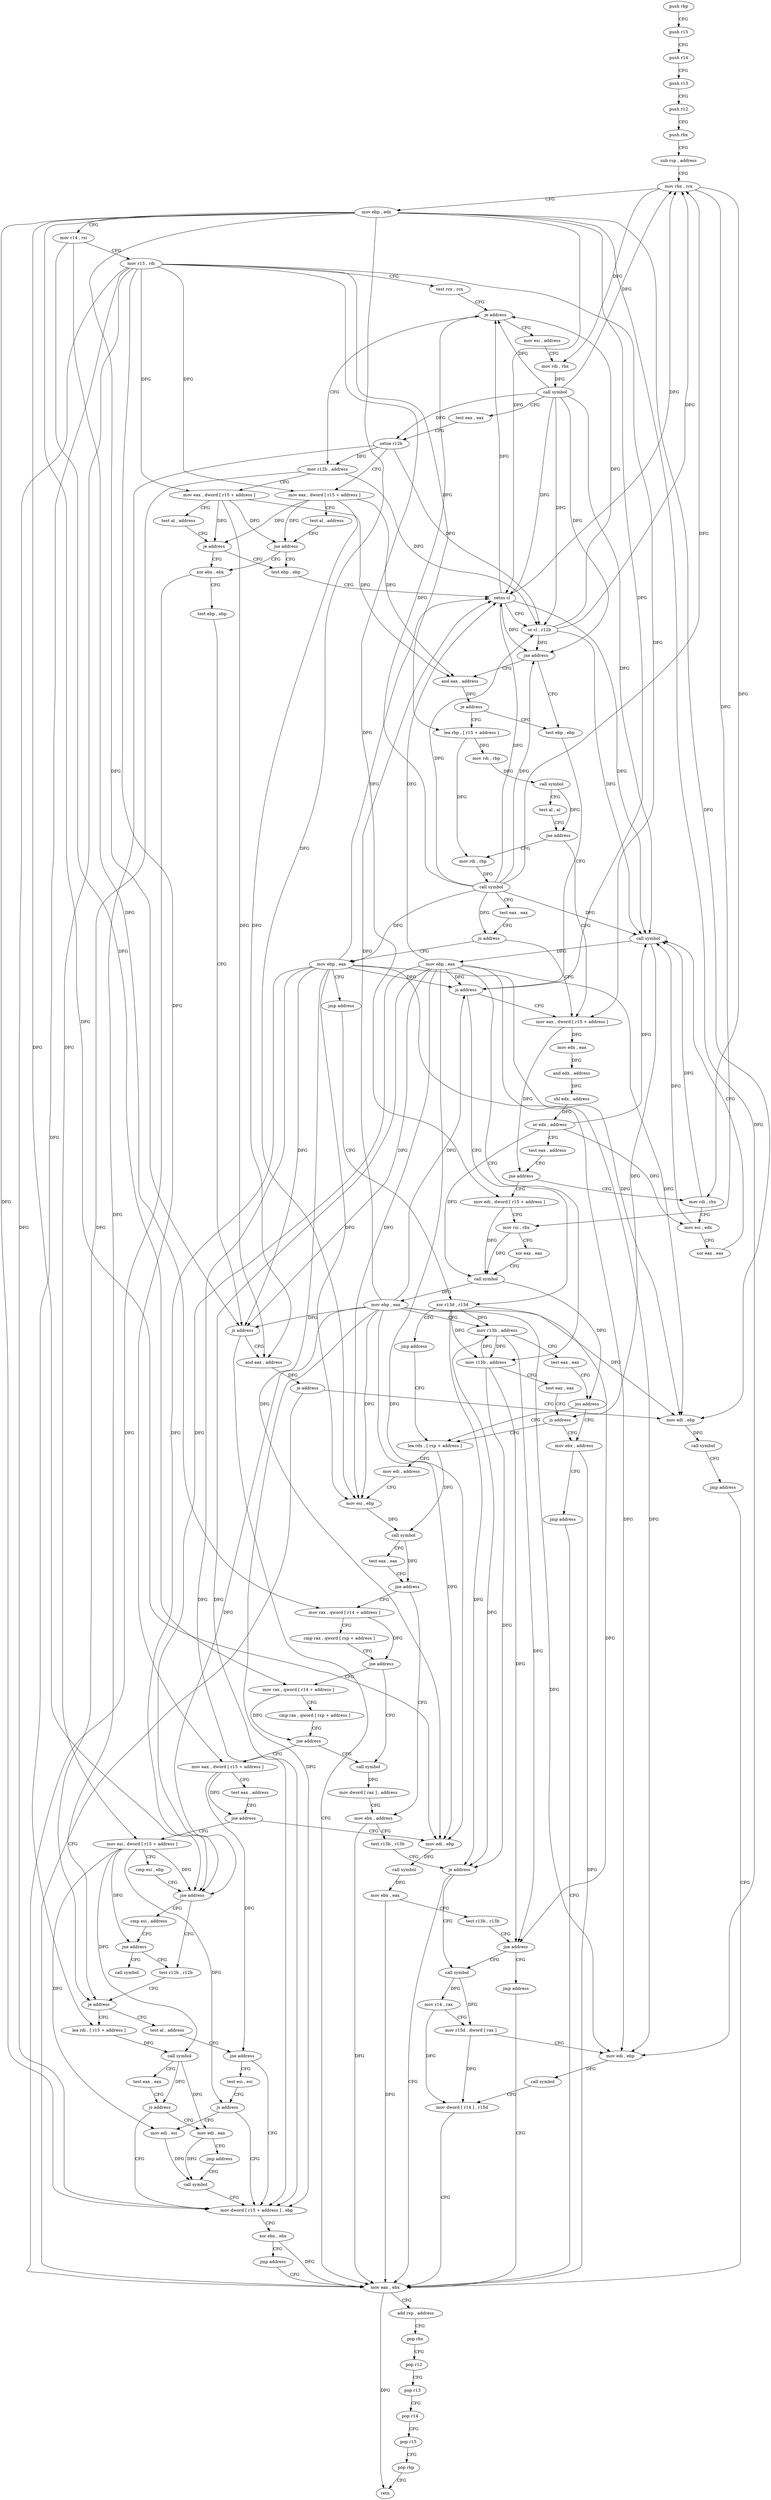 digraph "func" {
"4275488" [label = "push rbp" ]
"4275489" [label = "push r15" ]
"4275491" [label = "push r14" ]
"4275493" [label = "push r13" ]
"4275495" [label = "push r12" ]
"4275497" [label = "push rbx" ]
"4275498" [label = "sub rsp , address" ]
"4275505" [label = "mov rbx , rcx" ]
"4275508" [label = "mov ebp , edx" ]
"4275510" [label = "mov r14 , rsi" ]
"4275513" [label = "mov r15 , rdi" ]
"4275516" [label = "test rcx , rcx" ]
"4275519" [label = "je address" ]
"4275597" [label = "mov r12b , address" ]
"4275521" [label = "mov esi , address" ]
"4275600" [label = "mov eax , dword [ r15 + address ]" ]
"4275604" [label = "test al , address" ]
"4275606" [label = "je address" ]
"4275548" [label = "test ebp , ebp" ]
"4275608" [label = "xor ebx , ebx" ]
"4275526" [label = "mov rdi , rbx" ]
"4275529" [label = "call symbol" ]
"4275534" [label = "test eax , eax" ]
"4275536" [label = "setne r12b" ]
"4275540" [label = "mov eax , dword [ r15 + address ]" ]
"4275544" [label = "test al , address" ]
"4275546" [label = "jne address" ]
"4275550" [label = "setns cl" ]
"4275553" [label = "or cl , r12b" ]
"4275556" [label = "jne address" ]
"4275641" [label = "test ebp , ebp" ]
"4275558" [label = "and eax , address" ]
"4275610" [label = "test ebp , ebp" ]
"4275612" [label = "js address" ]
"4275838" [label = "mov eax , ebx" ]
"4275618" [label = "and eax , address" ]
"4275643" [label = "js address" ]
"4275650" [label = "mov eax , dword [ r15 + address ]" ]
"4275645" [label = "xor r13d , r13d" ]
"4275563" [label = "je address" ]
"4275565" [label = "lea rbp , [ r15 + address ]" ]
"4275840" [label = "add rsp , address" ]
"4275847" [label = "pop rbx" ]
"4275848" [label = "pop r12" ]
"4275850" [label = "pop r13" ]
"4275852" [label = "pop r14" ]
"4275854" [label = "pop r15" ]
"4275856" [label = "pop rbp" ]
"4275857" [label = "retn" ]
"4275623" [label = "je address" ]
"4275629" [label = "mov edi , ebp" ]
"4275654" [label = "mov edx , eax" ]
"4275656" [label = "and edx , address" ]
"4275659" [label = "shl edx , address" ]
"4275662" [label = "or edx , address" ]
"4275668" [label = "test eax , address" ]
"4275673" [label = "jne address" ]
"4275766" [label = "mov edi , dword [ r15 + address ]" ]
"4275675" [label = "mov rdi , rbx" ]
"4275648" [label = "jmp address" ]
"4275696" [label = "lea rdx , [ rsp + address ]" ]
"4275569" [label = "mov rdi , rbp" ]
"4275572" [label = "call symbol" ]
"4275577" [label = "test al , al" ]
"4275579" [label = "jne address" ]
"4275581" [label = "mov rdi , rbp" ]
"4275631" [label = "call symbol" ]
"4275636" [label = "jmp address" ]
"4275770" [label = "mov rsi , rbx" ]
"4275773" [label = "xor eax , eax" ]
"4275775" [label = "call symbol" ]
"4275780" [label = "mov ebp , eax" ]
"4275782" [label = "mov r13b , address" ]
"4275785" [label = "test eax , eax" ]
"4275787" [label = "jns address" ]
"4275789" [label = "mov ebx , address" ]
"4275678" [label = "mov esi , edx" ]
"4275680" [label = "xor eax , eax" ]
"4275682" [label = "call symbol" ]
"4275687" [label = "mov ebp , eax" ]
"4275689" [label = "mov r13b , address" ]
"4275692" [label = "test eax , eax" ]
"4275694" [label = "js address" ]
"4275701" [label = "mov edi , address" ]
"4275706" [label = "mov esi , ebp" ]
"4275708" [label = "call symbol" ]
"4275713" [label = "test eax , eax" ]
"4275715" [label = "jne address" ]
"4275807" [label = "mov ebx , address" ]
"4275717" [label = "mov rax , qword [ r14 + address ]" ]
"4275584" [label = "call symbol" ]
"4275589" [label = "test eax , eax" ]
"4275591" [label = "js address" ]
"4275593" [label = "mov ebp , eax" ]
"4275794" [label = "jmp address" ]
"4275812" [label = "test r13b , r13b" ]
"4275815" [label = "je address" ]
"4275817" [label = "call symbol" ]
"4275721" [label = "cmp rax , qword [ rsp + address ]" ]
"4275726" [label = "jne address" ]
"4275796" [label = "call symbol" ]
"4275728" [label = "mov rax , qword [ r14 + address ]" ]
"4275595" [label = "jmp address" ]
"4275822" [label = "mov r14 , rax" ]
"4275825" [label = "mov r15d , dword [ rax ]" ]
"4275828" [label = "mov edi , ebp" ]
"4275830" [label = "call symbol" ]
"4275835" [label = "mov dword [ r14 ] , r15d" ]
"4275801" [label = "mov dword [ rax ] , address" ]
"4275732" [label = "cmp rax , qword [ rsp + address ]" ]
"4275737" [label = "jne address" ]
"4275739" [label = "mov eax , dword [ r15 + address ]" ]
"4275743" [label = "test eax , address" ]
"4275748" [label = "jne address" ]
"4275858" [label = "mov esi , dword [ r15 + address ]" ]
"4275750" [label = "mov edi , ebp" ]
"4275862" [label = "cmp esi , ebp" ]
"4275864" [label = "jne address" ]
"4275871" [label = "test r12b , r12b" ]
"4275866" [label = "cmp esi , address" ]
"4275752" [label = "call symbol" ]
"4275757" [label = "mov ebx , eax" ]
"4275759" [label = "test r13b , r13b" ]
"4275762" [label = "jne address" ]
"4275764" [label = "jmp address" ]
"4275874" [label = "je address" ]
"4275893" [label = "test al , address" ]
"4275876" [label = "lea rdi , [ r15 + address ]" ]
"4275869" [label = "jne address" ]
"4275916" [label = "call symbol" ]
"4275895" [label = "jne address" ]
"4275908" [label = "mov dword [ r15 + address ] , ebp" ]
"4275897" [label = "test esi , esi" ]
"4275880" [label = "call symbol" ]
"4275885" [label = "test eax , eax" ]
"4275887" [label = "js address" ]
"4275889" [label = "mov edi , eax" ]
"4275912" [label = "xor ebx , ebx" ]
"4275914" [label = "jmp address" ]
"4275899" [label = "js address" ]
"4275901" [label = "mov edi , esi" ]
"4275891" [label = "jmp address" ]
"4275903" [label = "call symbol" ]
"4275488" -> "4275489" [ label = "CFG" ]
"4275489" -> "4275491" [ label = "CFG" ]
"4275491" -> "4275493" [ label = "CFG" ]
"4275493" -> "4275495" [ label = "CFG" ]
"4275495" -> "4275497" [ label = "CFG" ]
"4275497" -> "4275498" [ label = "CFG" ]
"4275498" -> "4275505" [ label = "CFG" ]
"4275505" -> "4275508" [ label = "CFG" ]
"4275505" -> "4275526" [ label = "DFG" ]
"4275505" -> "4275770" [ label = "DFG" ]
"4275505" -> "4275675" [ label = "DFG" ]
"4275508" -> "4275510" [ label = "CFG" ]
"4275508" -> "4275550" [ label = "DFG" ]
"4275508" -> "4275612" [ label = "DFG" ]
"4275508" -> "4275643" [ label = "DFG" ]
"4275508" -> "4275629" [ label = "DFG" ]
"4275508" -> "4275706" [ label = "DFG" ]
"4275508" -> "4275828" [ label = "DFG" ]
"4275508" -> "4275864" [ label = "DFG" ]
"4275508" -> "4275750" [ label = "DFG" ]
"4275508" -> "4275908" [ label = "DFG" ]
"4275510" -> "4275513" [ label = "CFG" ]
"4275510" -> "4275717" [ label = "DFG" ]
"4275510" -> "4275728" [ label = "DFG" ]
"4275513" -> "4275516" [ label = "CFG" ]
"4275513" -> "4275600" [ label = "DFG" ]
"4275513" -> "4275540" [ label = "DFG" ]
"4275513" -> "4275650" [ label = "DFG" ]
"4275513" -> "4275565" [ label = "DFG" ]
"4275513" -> "4275766" [ label = "DFG" ]
"4275513" -> "4275739" [ label = "DFG" ]
"4275513" -> "4275858" [ label = "DFG" ]
"4275513" -> "4275876" [ label = "DFG" ]
"4275513" -> "4275908" [ label = "DFG" ]
"4275516" -> "4275519" [ label = "CFG" ]
"4275519" -> "4275597" [ label = "CFG" ]
"4275519" -> "4275521" [ label = "CFG" ]
"4275597" -> "4275600" [ label = "CFG" ]
"4275597" -> "4275553" [ label = "DFG" ]
"4275597" -> "4275874" [ label = "DFG" ]
"4275521" -> "4275526" [ label = "CFG" ]
"4275600" -> "4275604" [ label = "CFG" ]
"4275600" -> "4275606" [ label = "DFG" ]
"4275600" -> "4275546" [ label = "DFG" ]
"4275600" -> "4275558" [ label = "DFG" ]
"4275600" -> "4275618" [ label = "DFG" ]
"4275604" -> "4275606" [ label = "CFG" ]
"4275606" -> "4275548" [ label = "CFG" ]
"4275606" -> "4275608" [ label = "CFG" ]
"4275548" -> "4275550" [ label = "CFG" ]
"4275608" -> "4275610" [ label = "CFG" ]
"4275608" -> "4275838" [ label = "DFG" ]
"4275526" -> "4275529" [ label = "DFG" ]
"4275529" -> "4275534" [ label = "CFG" ]
"4275529" -> "4275505" [ label = "DFG" ]
"4275529" -> "4275519" [ label = "DFG" ]
"4275529" -> "4275536" [ label = "DFG" ]
"4275529" -> "4275550" [ label = "DFG" ]
"4275529" -> "4275553" [ label = "DFG" ]
"4275529" -> "4275556" [ label = "DFG" ]
"4275529" -> "4275682" [ label = "DFG" ]
"4275534" -> "4275536" [ label = "CFG" ]
"4275536" -> "4275540" [ label = "CFG" ]
"4275536" -> "4275597" [ label = "DFG" ]
"4275536" -> "4275553" [ label = "DFG" ]
"4275536" -> "4275874" [ label = "DFG" ]
"4275540" -> "4275544" [ label = "CFG" ]
"4275540" -> "4275606" [ label = "DFG" ]
"4275540" -> "4275546" [ label = "DFG" ]
"4275540" -> "4275558" [ label = "DFG" ]
"4275540" -> "4275618" [ label = "DFG" ]
"4275544" -> "4275546" [ label = "CFG" ]
"4275546" -> "4275608" [ label = "CFG" ]
"4275546" -> "4275548" [ label = "CFG" ]
"4275550" -> "4275553" [ label = "CFG" ]
"4275550" -> "4275505" [ label = "DFG" ]
"4275550" -> "4275519" [ label = "DFG" ]
"4275550" -> "4275556" [ label = "DFG" ]
"4275550" -> "4275682" [ label = "DFG" ]
"4275553" -> "4275556" [ label = "DFG" ]
"4275553" -> "4275505" [ label = "DFG" ]
"4275553" -> "4275519" [ label = "DFG" ]
"4275553" -> "4275682" [ label = "DFG" ]
"4275556" -> "4275641" [ label = "CFG" ]
"4275556" -> "4275558" [ label = "CFG" ]
"4275641" -> "4275643" [ label = "CFG" ]
"4275558" -> "4275563" [ label = "DFG" ]
"4275610" -> "4275612" [ label = "CFG" ]
"4275612" -> "4275838" [ label = "CFG" ]
"4275612" -> "4275618" [ label = "CFG" ]
"4275838" -> "4275840" [ label = "CFG" ]
"4275838" -> "4275857" [ label = "DFG" ]
"4275618" -> "4275623" [ label = "DFG" ]
"4275643" -> "4275650" [ label = "CFG" ]
"4275643" -> "4275645" [ label = "CFG" ]
"4275650" -> "4275654" [ label = "DFG" ]
"4275650" -> "4275673" [ label = "DFG" ]
"4275645" -> "4275648" [ label = "CFG" ]
"4275645" -> "4275782" [ label = "DFG" ]
"4275645" -> "4275689" [ label = "DFG" ]
"4275645" -> "4275815" [ label = "DFG" ]
"4275645" -> "4275762" [ label = "DFG" ]
"4275563" -> "4275641" [ label = "CFG" ]
"4275563" -> "4275565" [ label = "CFG" ]
"4275565" -> "4275569" [ label = "DFG" ]
"4275565" -> "4275581" [ label = "DFG" ]
"4275840" -> "4275847" [ label = "CFG" ]
"4275847" -> "4275848" [ label = "CFG" ]
"4275848" -> "4275850" [ label = "CFG" ]
"4275850" -> "4275852" [ label = "CFG" ]
"4275852" -> "4275854" [ label = "CFG" ]
"4275854" -> "4275856" [ label = "CFG" ]
"4275856" -> "4275857" [ label = "CFG" ]
"4275623" -> "4275838" [ label = "CFG" ]
"4275623" -> "4275629" [ label = "CFG" ]
"4275629" -> "4275631" [ label = "DFG" ]
"4275654" -> "4275656" [ label = "DFG" ]
"4275656" -> "4275659" [ label = "DFG" ]
"4275659" -> "4275662" [ label = "DFG" ]
"4275662" -> "4275668" [ label = "CFG" ]
"4275662" -> "4275775" [ label = "DFG" ]
"4275662" -> "4275678" [ label = "DFG" ]
"4275662" -> "4275682" [ label = "DFG" ]
"4275668" -> "4275673" [ label = "CFG" ]
"4275673" -> "4275766" [ label = "CFG" ]
"4275673" -> "4275675" [ label = "CFG" ]
"4275766" -> "4275770" [ label = "CFG" ]
"4275766" -> "4275775" [ label = "DFG" ]
"4275675" -> "4275678" [ label = "CFG" ]
"4275675" -> "4275682" [ label = "DFG" ]
"4275648" -> "4275696" [ label = "CFG" ]
"4275696" -> "4275701" [ label = "CFG" ]
"4275696" -> "4275708" [ label = "DFG" ]
"4275569" -> "4275572" [ label = "DFG" ]
"4275572" -> "4275577" [ label = "CFG" ]
"4275572" -> "4275579" [ label = "DFG" ]
"4275577" -> "4275579" [ label = "CFG" ]
"4275579" -> "4275650" [ label = "CFG" ]
"4275579" -> "4275581" [ label = "CFG" ]
"4275581" -> "4275584" [ label = "DFG" ]
"4275631" -> "4275636" [ label = "CFG" ]
"4275636" -> "4275838" [ label = "CFG" ]
"4275770" -> "4275773" [ label = "CFG" ]
"4275770" -> "4275775" [ label = "DFG" ]
"4275773" -> "4275775" [ label = "CFG" ]
"4275775" -> "4275780" [ label = "DFG" ]
"4275775" -> "4275787" [ label = "DFG" ]
"4275780" -> "4275782" [ label = "CFG" ]
"4275780" -> "4275550" [ label = "DFG" ]
"4275780" -> "4275612" [ label = "DFG" ]
"4275780" -> "4275643" [ label = "DFG" ]
"4275780" -> "4275629" [ label = "DFG" ]
"4275780" -> "4275706" [ label = "DFG" ]
"4275780" -> "4275828" [ label = "DFG" ]
"4275780" -> "4275864" [ label = "DFG" ]
"4275780" -> "4275750" [ label = "DFG" ]
"4275780" -> "4275908" [ label = "DFG" ]
"4275782" -> "4275785" [ label = "CFG" ]
"4275782" -> "4275689" [ label = "DFG" ]
"4275782" -> "4275815" [ label = "DFG" ]
"4275782" -> "4275762" [ label = "DFG" ]
"4275785" -> "4275787" [ label = "CFG" ]
"4275787" -> "4275696" [ label = "CFG" ]
"4275787" -> "4275789" [ label = "CFG" ]
"4275789" -> "4275794" [ label = "CFG" ]
"4275789" -> "4275838" [ label = "DFG" ]
"4275678" -> "4275680" [ label = "CFG" ]
"4275678" -> "4275682" [ label = "DFG" ]
"4275680" -> "4275682" [ label = "CFG" ]
"4275682" -> "4275687" [ label = "DFG" ]
"4275682" -> "4275694" [ label = "DFG" ]
"4275687" -> "4275689" [ label = "CFG" ]
"4275687" -> "4275550" [ label = "DFG" ]
"4275687" -> "4275612" [ label = "DFG" ]
"4275687" -> "4275643" [ label = "DFG" ]
"4275687" -> "4275629" [ label = "DFG" ]
"4275687" -> "4275706" [ label = "DFG" ]
"4275687" -> "4275828" [ label = "DFG" ]
"4275687" -> "4275864" [ label = "DFG" ]
"4275687" -> "4275750" [ label = "DFG" ]
"4275687" -> "4275908" [ label = "DFG" ]
"4275689" -> "4275692" [ label = "CFG" ]
"4275689" -> "4275782" [ label = "DFG" ]
"4275689" -> "4275815" [ label = "DFG" ]
"4275689" -> "4275762" [ label = "DFG" ]
"4275692" -> "4275694" [ label = "CFG" ]
"4275694" -> "4275789" [ label = "CFG" ]
"4275694" -> "4275696" [ label = "CFG" ]
"4275701" -> "4275706" [ label = "CFG" ]
"4275706" -> "4275708" [ label = "DFG" ]
"4275708" -> "4275713" [ label = "CFG" ]
"4275708" -> "4275715" [ label = "DFG" ]
"4275713" -> "4275715" [ label = "CFG" ]
"4275715" -> "4275807" [ label = "CFG" ]
"4275715" -> "4275717" [ label = "CFG" ]
"4275807" -> "4275812" [ label = "CFG" ]
"4275807" -> "4275838" [ label = "DFG" ]
"4275717" -> "4275721" [ label = "CFG" ]
"4275717" -> "4275726" [ label = "DFG" ]
"4275584" -> "4275589" [ label = "CFG" ]
"4275584" -> "4275505" [ label = "DFG" ]
"4275584" -> "4275519" [ label = "DFG" ]
"4275584" -> "4275556" [ label = "DFG" ]
"4275584" -> "4275682" [ label = "DFG" ]
"4275584" -> "4275591" [ label = "DFG" ]
"4275584" -> "4275593" [ label = "DFG" ]
"4275584" -> "4275550" [ label = "DFG" ]
"4275584" -> "4275553" [ label = "DFG" ]
"4275589" -> "4275591" [ label = "CFG" ]
"4275591" -> "4275650" [ label = "CFG" ]
"4275591" -> "4275593" [ label = "CFG" ]
"4275593" -> "4275595" [ label = "CFG" ]
"4275593" -> "4275550" [ label = "DFG" ]
"4275593" -> "4275612" [ label = "DFG" ]
"4275593" -> "4275643" [ label = "DFG" ]
"4275593" -> "4275629" [ label = "DFG" ]
"4275593" -> "4275706" [ label = "DFG" ]
"4275593" -> "4275828" [ label = "DFG" ]
"4275593" -> "4275864" [ label = "DFG" ]
"4275593" -> "4275750" [ label = "DFG" ]
"4275593" -> "4275908" [ label = "DFG" ]
"4275794" -> "4275838" [ label = "CFG" ]
"4275812" -> "4275815" [ label = "CFG" ]
"4275815" -> "4275838" [ label = "CFG" ]
"4275815" -> "4275817" [ label = "CFG" ]
"4275817" -> "4275822" [ label = "DFG" ]
"4275817" -> "4275825" [ label = "DFG" ]
"4275721" -> "4275726" [ label = "CFG" ]
"4275726" -> "4275796" [ label = "CFG" ]
"4275726" -> "4275728" [ label = "CFG" ]
"4275796" -> "4275801" [ label = "DFG" ]
"4275728" -> "4275732" [ label = "CFG" ]
"4275728" -> "4275737" [ label = "DFG" ]
"4275595" -> "4275645" [ label = "CFG" ]
"4275822" -> "4275825" [ label = "CFG" ]
"4275822" -> "4275835" [ label = "DFG" ]
"4275825" -> "4275828" [ label = "CFG" ]
"4275825" -> "4275835" [ label = "DFG" ]
"4275828" -> "4275830" [ label = "DFG" ]
"4275830" -> "4275835" [ label = "CFG" ]
"4275835" -> "4275838" [ label = "CFG" ]
"4275801" -> "4275807" [ label = "CFG" ]
"4275732" -> "4275737" [ label = "CFG" ]
"4275737" -> "4275796" [ label = "CFG" ]
"4275737" -> "4275739" [ label = "CFG" ]
"4275739" -> "4275743" [ label = "CFG" ]
"4275739" -> "4275748" [ label = "DFG" ]
"4275739" -> "4275895" [ label = "DFG" ]
"4275743" -> "4275748" [ label = "CFG" ]
"4275748" -> "4275858" [ label = "CFG" ]
"4275748" -> "4275750" [ label = "CFG" ]
"4275858" -> "4275862" [ label = "CFG" ]
"4275858" -> "4275864" [ label = "DFG" ]
"4275858" -> "4275869" [ label = "DFG" ]
"4275858" -> "4275880" [ label = "DFG" ]
"4275858" -> "4275899" [ label = "DFG" ]
"4275858" -> "4275901" [ label = "DFG" ]
"4275750" -> "4275752" [ label = "DFG" ]
"4275862" -> "4275864" [ label = "CFG" ]
"4275864" -> "4275871" [ label = "CFG" ]
"4275864" -> "4275866" [ label = "CFG" ]
"4275871" -> "4275874" [ label = "CFG" ]
"4275866" -> "4275869" [ label = "CFG" ]
"4275752" -> "4275757" [ label = "DFG" ]
"4275757" -> "4275759" [ label = "CFG" ]
"4275757" -> "4275838" [ label = "DFG" ]
"4275759" -> "4275762" [ label = "CFG" ]
"4275762" -> "4275817" [ label = "CFG" ]
"4275762" -> "4275764" [ label = "CFG" ]
"4275764" -> "4275838" [ label = "CFG" ]
"4275874" -> "4275893" [ label = "CFG" ]
"4275874" -> "4275876" [ label = "CFG" ]
"4275893" -> "4275895" [ label = "CFG" ]
"4275876" -> "4275880" [ label = "DFG" ]
"4275869" -> "4275916" [ label = "CFG" ]
"4275869" -> "4275871" [ label = "CFG" ]
"4275895" -> "4275908" [ label = "CFG" ]
"4275895" -> "4275897" [ label = "CFG" ]
"4275908" -> "4275912" [ label = "CFG" ]
"4275897" -> "4275899" [ label = "CFG" ]
"4275880" -> "4275885" [ label = "CFG" ]
"4275880" -> "4275887" [ label = "DFG" ]
"4275880" -> "4275889" [ label = "DFG" ]
"4275885" -> "4275887" [ label = "CFG" ]
"4275887" -> "4275908" [ label = "CFG" ]
"4275887" -> "4275889" [ label = "CFG" ]
"4275889" -> "4275891" [ label = "CFG" ]
"4275889" -> "4275903" [ label = "DFG" ]
"4275912" -> "4275914" [ label = "CFG" ]
"4275912" -> "4275838" [ label = "DFG" ]
"4275914" -> "4275838" [ label = "CFG" ]
"4275899" -> "4275908" [ label = "CFG" ]
"4275899" -> "4275901" [ label = "CFG" ]
"4275901" -> "4275903" [ label = "DFG" ]
"4275891" -> "4275903" [ label = "CFG" ]
"4275903" -> "4275908" [ label = "CFG" ]
}
